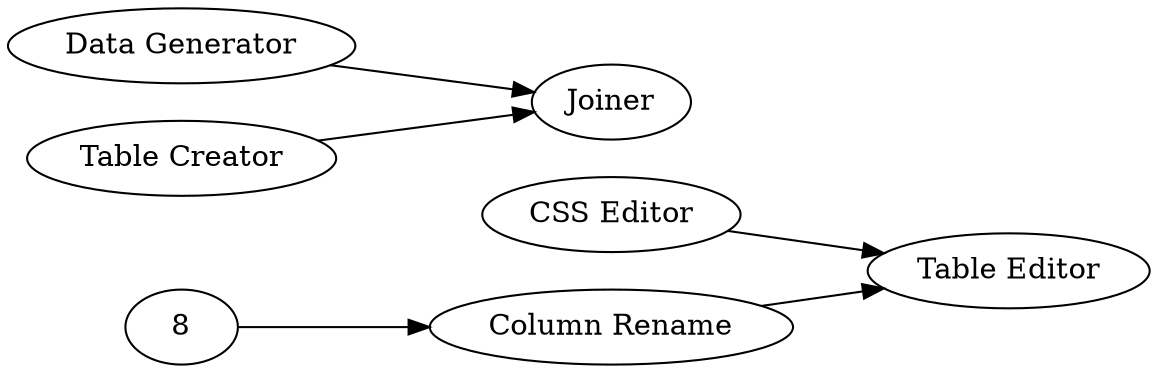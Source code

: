 digraph {
	1 [label="CSS Editor"]
	2 [label="Table Editor"]
	4 [label="Column Rename"]
	3 [label="Data Generator"]
	6 [label="Table Creator"]
	7 [label=Joiner]
	3 -> 7
	6 -> 7
	1 -> 2
	4 -> 2
	8 -> 4
	rankdir=LR
}
